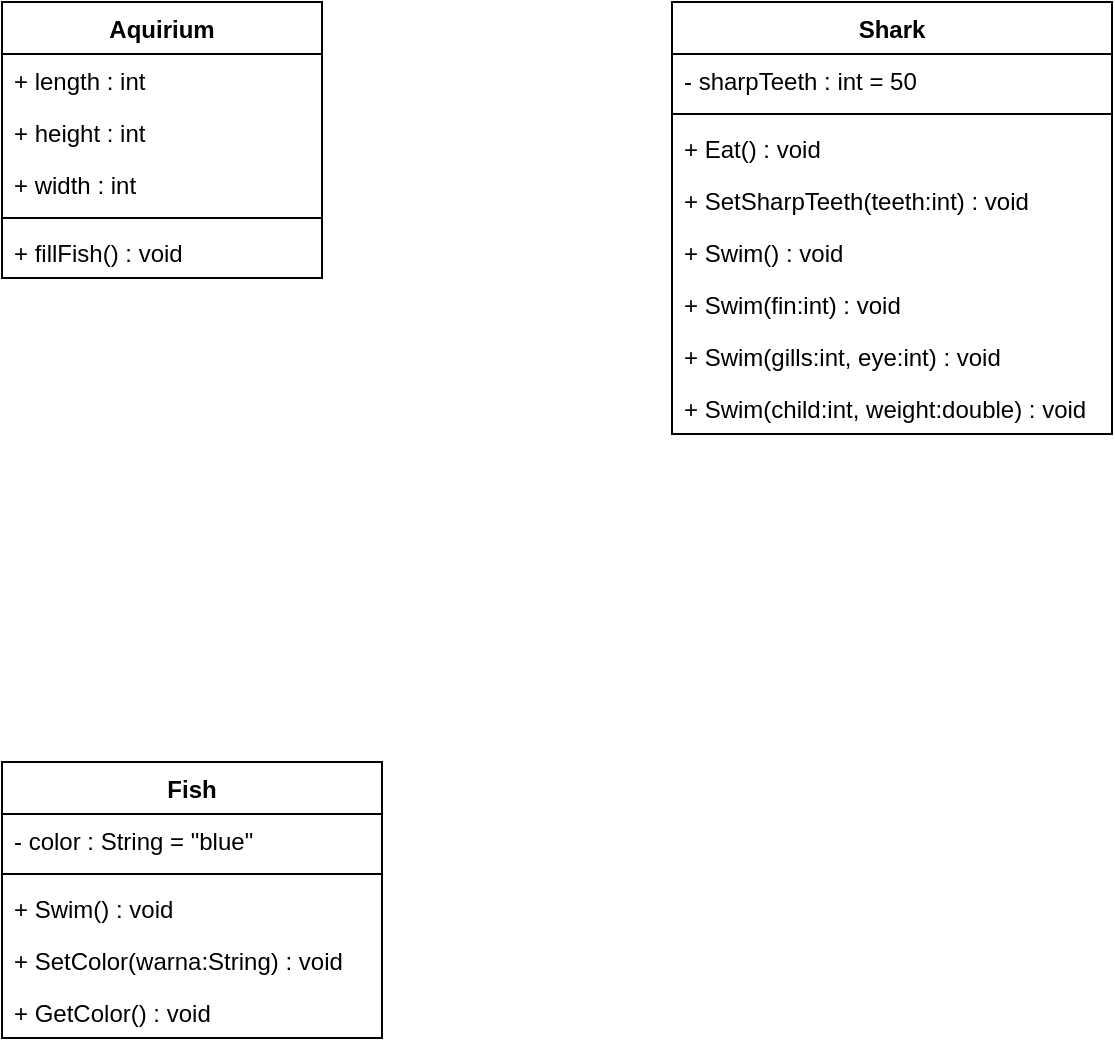 <mxfile version="13.8.0" type="github">
  <diagram id="C5RBs43oDa-KdzZeNtuy" name="Page-1">
    <mxGraphModel dx="2076" dy="1112" grid="1" gridSize="10" guides="1" tooltips="1" connect="1" arrows="1" fold="1" page="1" pageScale="1" pageWidth="827" pageHeight="1169" math="0" shadow="0">
      <root>
        <mxCell id="WIyWlLk6GJQsqaUBKTNV-0" />
        <mxCell id="WIyWlLk6GJQsqaUBKTNV-1" parent="WIyWlLk6GJQsqaUBKTNV-0" />
        <mxCell id="KTgMc5yMYtbDJg1oBEO--9" value="Shark" style="swimlane;fontStyle=1;align=center;verticalAlign=top;childLayout=stackLayout;horizontal=1;startSize=26;horizontalStack=0;resizeParent=1;resizeParentMax=0;resizeLast=0;collapsible=1;marginBottom=0;" parent="WIyWlLk6GJQsqaUBKTNV-1" vertex="1">
          <mxGeometry x="450" y="90" width="220" height="216" as="geometry">
            <mxRectangle x="300" y="100" width="70" height="26" as="alternateBounds" />
          </mxGeometry>
        </mxCell>
        <mxCell id="KTgMc5yMYtbDJg1oBEO--10" value="- sharpTeeth : int = 50" style="text;strokeColor=none;fillColor=none;align=left;verticalAlign=top;spacingLeft=4;spacingRight=4;overflow=hidden;rotatable=0;points=[[0,0.5],[1,0.5]];portConstraint=eastwest;" parent="KTgMc5yMYtbDJg1oBEO--9" vertex="1">
          <mxGeometry y="26" width="220" height="26" as="geometry" />
        </mxCell>
        <mxCell id="KTgMc5yMYtbDJg1oBEO--11" value="" style="line;strokeWidth=1;fillColor=none;align=left;verticalAlign=middle;spacingTop=-1;spacingLeft=3;spacingRight=3;rotatable=0;labelPosition=right;points=[];portConstraint=eastwest;" parent="KTgMc5yMYtbDJg1oBEO--9" vertex="1">
          <mxGeometry y="52" width="220" height="8" as="geometry" />
        </mxCell>
        <mxCell id="KTgMc5yMYtbDJg1oBEO--12" value="+ Eat() : void" style="text;strokeColor=none;fillColor=none;align=left;verticalAlign=top;spacingLeft=4;spacingRight=4;overflow=hidden;rotatable=0;points=[[0,0.5],[1,0.5]];portConstraint=eastwest;" parent="KTgMc5yMYtbDJg1oBEO--9" vertex="1">
          <mxGeometry y="60" width="220" height="26" as="geometry" />
        </mxCell>
        <mxCell id="KTgMc5yMYtbDJg1oBEO--13" value="+ SetSharpTeeth(teeth:int) : void" style="text;strokeColor=none;fillColor=none;align=left;verticalAlign=top;spacingLeft=4;spacingRight=4;overflow=hidden;rotatable=0;points=[[0,0.5],[1,0.5]];portConstraint=eastwest;" parent="KTgMc5yMYtbDJg1oBEO--9" vertex="1">
          <mxGeometry y="86" width="220" height="26" as="geometry" />
        </mxCell>
        <mxCell id="KTgMc5yMYtbDJg1oBEO--14" value="+ Swim() : void" style="text;strokeColor=none;fillColor=none;align=left;verticalAlign=top;spacingLeft=4;spacingRight=4;overflow=hidden;rotatable=0;points=[[0,0.5],[1,0.5]];portConstraint=eastwest;" parent="KTgMc5yMYtbDJg1oBEO--9" vertex="1">
          <mxGeometry y="112" width="220" height="26" as="geometry" />
        </mxCell>
        <mxCell id="KTgMc5yMYtbDJg1oBEO--15" value="+ Swim(fin:int) : void" style="text;strokeColor=none;fillColor=none;align=left;verticalAlign=top;spacingLeft=4;spacingRight=4;overflow=hidden;rotatable=0;points=[[0,0.5],[1,0.5]];portConstraint=eastwest;" parent="KTgMc5yMYtbDJg1oBEO--9" vertex="1">
          <mxGeometry y="138" width="220" height="26" as="geometry" />
        </mxCell>
        <mxCell id="KTgMc5yMYtbDJg1oBEO--16" value="+ Swim(gills:int, eye:int) : void" style="text;strokeColor=none;fillColor=none;align=left;verticalAlign=top;spacingLeft=4;spacingRight=4;overflow=hidden;rotatable=0;points=[[0,0.5],[1,0.5]];portConstraint=eastwest;" parent="KTgMc5yMYtbDJg1oBEO--9" vertex="1">
          <mxGeometry y="164" width="220" height="26" as="geometry" />
        </mxCell>
        <mxCell id="KTgMc5yMYtbDJg1oBEO--17" value="+ Swim(child:int, weight:double) : void" style="text;strokeColor=none;fillColor=none;align=left;verticalAlign=top;spacingLeft=4;spacingRight=4;overflow=hidden;rotatable=0;points=[[0,0.5],[1,0.5]];portConstraint=eastwest;" parent="KTgMc5yMYtbDJg1oBEO--9" vertex="1">
          <mxGeometry y="190" width="220" height="26" as="geometry" />
        </mxCell>
        <mxCell id="KTgMc5yMYtbDJg1oBEO--0" value="Aquirium" style="swimlane;fontStyle=1;align=center;verticalAlign=top;childLayout=stackLayout;horizontal=1;startSize=26;horizontalStack=0;resizeParent=1;resizeParentMax=0;resizeLast=0;collapsible=1;marginBottom=0;" parent="WIyWlLk6GJQsqaUBKTNV-1" vertex="1">
          <mxGeometry x="115" y="90" width="160" height="138" as="geometry" />
        </mxCell>
        <mxCell id="KTgMc5yMYtbDJg1oBEO--1" value="+ length : int&#xa;" style="text;strokeColor=none;fillColor=none;align=left;verticalAlign=top;spacingLeft=4;spacingRight=4;overflow=hidden;rotatable=0;points=[[0,0.5],[1,0.5]];portConstraint=eastwest;" parent="KTgMc5yMYtbDJg1oBEO--0" vertex="1">
          <mxGeometry y="26" width="160" height="26" as="geometry" />
        </mxCell>
        <mxCell id="KTgMc5yMYtbDJg1oBEO--18" value="+ height : int&#xa;" style="text;strokeColor=none;fillColor=none;align=left;verticalAlign=top;spacingLeft=4;spacingRight=4;overflow=hidden;rotatable=0;points=[[0,0.5],[1,0.5]];portConstraint=eastwest;" parent="KTgMc5yMYtbDJg1oBEO--0" vertex="1">
          <mxGeometry y="52" width="160" height="26" as="geometry" />
        </mxCell>
        <mxCell id="KTgMc5yMYtbDJg1oBEO--19" value="+ width : int&#xa;" style="text;strokeColor=none;fillColor=none;align=left;verticalAlign=top;spacingLeft=4;spacingRight=4;overflow=hidden;rotatable=0;points=[[0,0.5],[1,0.5]];portConstraint=eastwest;" parent="KTgMc5yMYtbDJg1oBEO--0" vertex="1">
          <mxGeometry y="78" width="160" height="26" as="geometry" />
        </mxCell>
        <mxCell id="KTgMc5yMYtbDJg1oBEO--8" value="" style="line;strokeWidth=1;fillColor=none;align=left;verticalAlign=middle;spacingTop=-1;spacingLeft=3;spacingRight=3;rotatable=0;labelPosition=right;points=[];portConstraint=eastwest;" parent="KTgMc5yMYtbDJg1oBEO--0" vertex="1">
          <mxGeometry y="104" width="160" height="8" as="geometry" />
        </mxCell>
        <mxCell id="KTgMc5yMYtbDJg1oBEO--3" value="+ fillFish() : void" style="text;strokeColor=none;fillColor=none;align=left;verticalAlign=top;spacingLeft=4;spacingRight=4;overflow=hidden;rotatable=0;points=[[0,0.5],[1,0.5]];portConstraint=eastwest;" parent="KTgMc5yMYtbDJg1oBEO--0" vertex="1">
          <mxGeometry y="112" width="160" height="26" as="geometry" />
        </mxCell>
        <mxCell id="KTgMc5yMYtbDJg1oBEO--20" value="Fish" style="swimlane;fontStyle=1;align=center;verticalAlign=top;childLayout=stackLayout;horizontal=1;startSize=26;horizontalStack=0;resizeParent=1;resizeParentMax=0;resizeLast=0;collapsible=1;marginBottom=0;" parent="WIyWlLk6GJQsqaUBKTNV-1" vertex="1">
          <mxGeometry x="115" y="470" width="190" height="138" as="geometry" />
        </mxCell>
        <mxCell id="KTgMc5yMYtbDJg1oBEO--21" value="- color : String = &quot;blue&quot;" style="text;strokeColor=none;fillColor=none;align=left;verticalAlign=top;spacingLeft=4;spacingRight=4;overflow=hidden;rotatable=0;points=[[0,0.5],[1,0.5]];portConstraint=eastwest;" parent="KTgMc5yMYtbDJg1oBEO--20" vertex="1">
          <mxGeometry y="26" width="190" height="26" as="geometry" />
        </mxCell>
        <mxCell id="KTgMc5yMYtbDJg1oBEO--24" value="" style="line;strokeWidth=1;fillColor=none;align=left;verticalAlign=middle;spacingTop=-1;spacingLeft=3;spacingRight=3;rotatable=0;labelPosition=right;points=[];portConstraint=eastwest;" parent="KTgMc5yMYtbDJg1oBEO--20" vertex="1">
          <mxGeometry y="52" width="190" height="8" as="geometry" />
        </mxCell>
        <mxCell id="KTgMc5yMYtbDJg1oBEO--25" value="+ Swim() : void" style="text;strokeColor=none;fillColor=none;align=left;verticalAlign=top;spacingLeft=4;spacingRight=4;overflow=hidden;rotatable=0;points=[[0,0.5],[1,0.5]];portConstraint=eastwest;" parent="KTgMc5yMYtbDJg1oBEO--20" vertex="1">
          <mxGeometry y="60" width="190" height="26" as="geometry" />
        </mxCell>
        <mxCell id="KTgMc5yMYtbDJg1oBEO--26" value="+ SetColor(warna:String) : void" style="text;strokeColor=none;fillColor=none;align=left;verticalAlign=top;spacingLeft=4;spacingRight=4;overflow=hidden;rotatable=0;points=[[0,0.5],[1,0.5]];portConstraint=eastwest;" parent="KTgMc5yMYtbDJg1oBEO--20" vertex="1">
          <mxGeometry y="86" width="190" height="26" as="geometry" />
        </mxCell>
        <mxCell id="KTgMc5yMYtbDJg1oBEO--27" value="+ GetColor() : void" style="text;strokeColor=none;fillColor=none;align=left;verticalAlign=top;spacingLeft=4;spacingRight=4;overflow=hidden;rotatable=0;points=[[0,0.5],[1,0.5]];portConstraint=eastwest;" parent="KTgMc5yMYtbDJg1oBEO--20" vertex="1">
          <mxGeometry y="112" width="190" height="26" as="geometry" />
        </mxCell>
      </root>
    </mxGraphModel>
  </diagram>
</mxfile>
